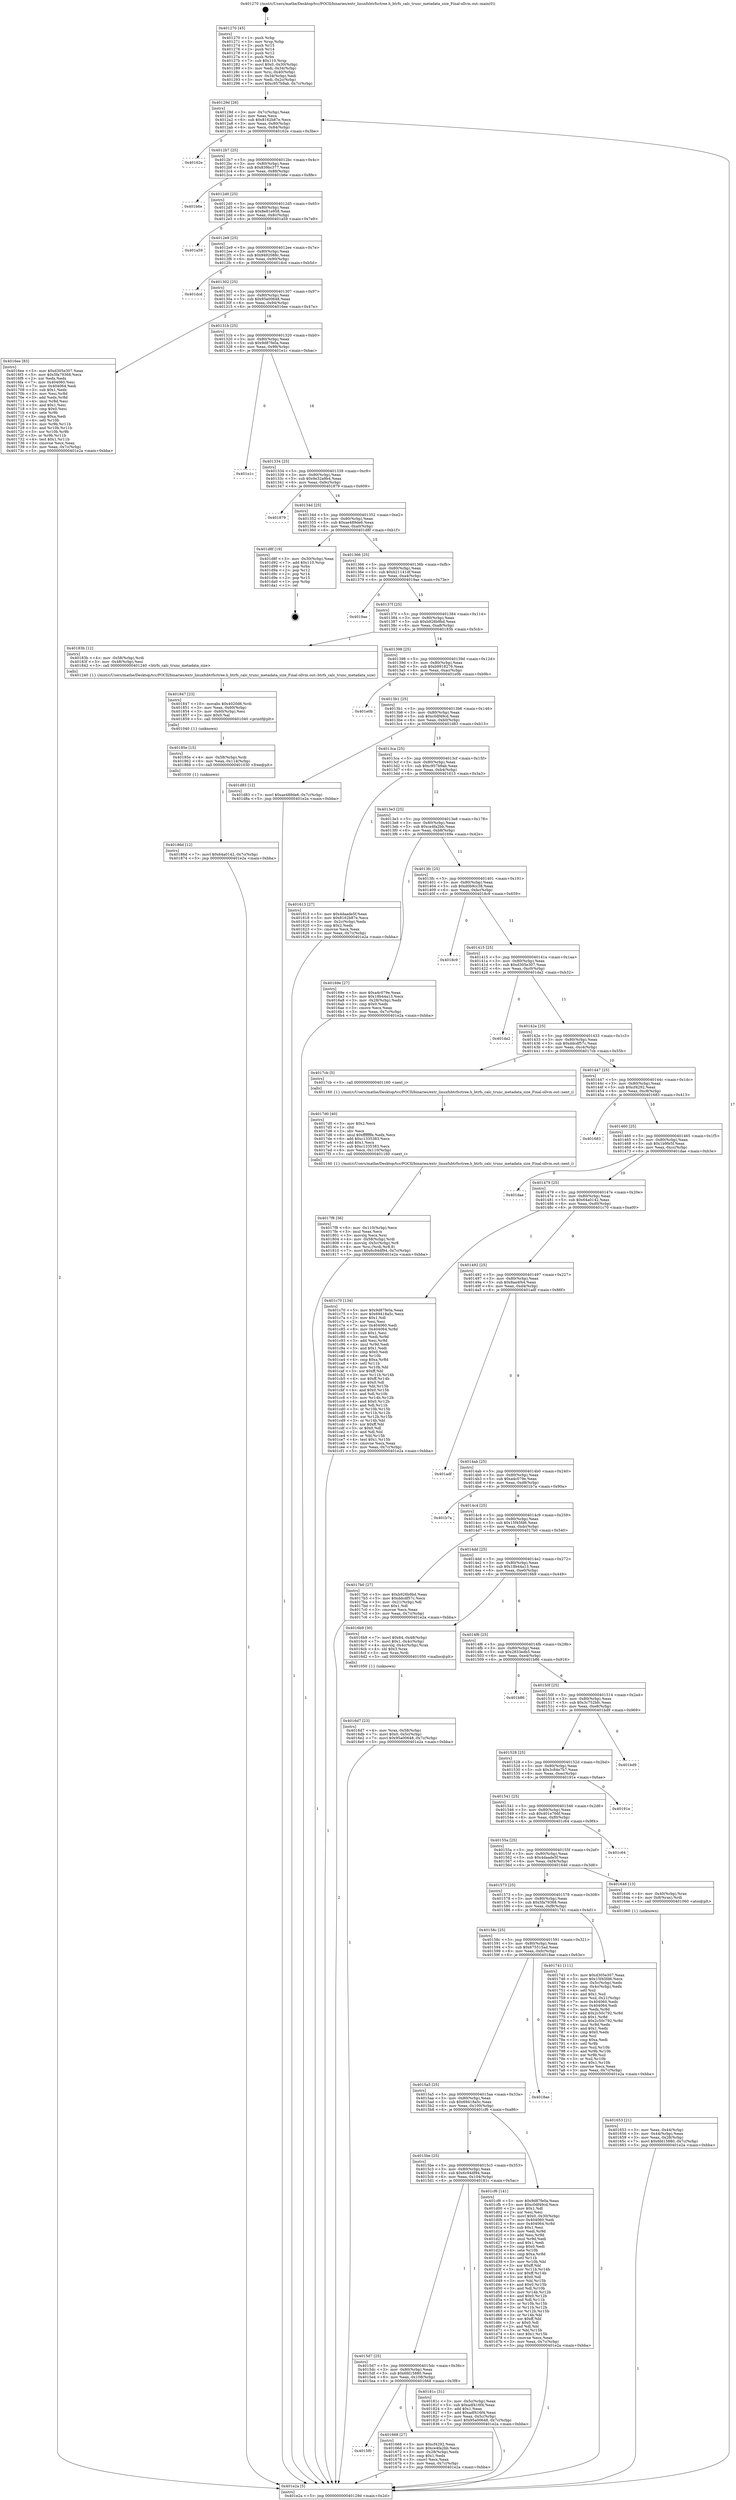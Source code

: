digraph "0x401270" {
  label = "0x401270 (/mnt/c/Users/mathe/Desktop/tcc/POCII/binaries/extr_linuxfsbtrfsctree.h_btrfs_calc_trunc_metadata_size_Final-ollvm.out::main(0))"
  labelloc = "t"
  node[shape=record]

  Entry [label="",width=0.3,height=0.3,shape=circle,fillcolor=black,style=filled]
  "0x40129d" [label="{
     0x40129d [26]\l
     | [instrs]\l
     &nbsp;&nbsp;0x40129d \<+3\>: mov -0x7c(%rbp),%eax\l
     &nbsp;&nbsp;0x4012a0 \<+2\>: mov %eax,%ecx\l
     &nbsp;&nbsp;0x4012a2 \<+6\>: sub $0x8162b87e,%ecx\l
     &nbsp;&nbsp;0x4012a8 \<+3\>: mov %eax,-0x80(%rbp)\l
     &nbsp;&nbsp;0x4012ab \<+6\>: mov %ecx,-0x84(%rbp)\l
     &nbsp;&nbsp;0x4012b1 \<+6\>: je 000000000040162e \<main+0x3be\>\l
  }"]
  "0x40162e" [label="{
     0x40162e\l
  }", style=dashed]
  "0x4012b7" [label="{
     0x4012b7 [25]\l
     | [instrs]\l
     &nbsp;&nbsp;0x4012b7 \<+5\>: jmp 00000000004012bc \<main+0x4c\>\l
     &nbsp;&nbsp;0x4012bc \<+3\>: mov -0x80(%rbp),%eax\l
     &nbsp;&nbsp;0x4012bf \<+5\>: sub $0x839bc377,%eax\l
     &nbsp;&nbsp;0x4012c4 \<+6\>: mov %eax,-0x88(%rbp)\l
     &nbsp;&nbsp;0x4012ca \<+6\>: je 0000000000401b6e \<main+0x8fe\>\l
  }"]
  Exit [label="",width=0.3,height=0.3,shape=circle,fillcolor=black,style=filled,peripheries=2]
  "0x401b6e" [label="{
     0x401b6e\l
  }", style=dashed]
  "0x4012d0" [label="{
     0x4012d0 [25]\l
     | [instrs]\l
     &nbsp;&nbsp;0x4012d0 \<+5\>: jmp 00000000004012d5 \<main+0x65\>\l
     &nbsp;&nbsp;0x4012d5 \<+3\>: mov -0x80(%rbp),%eax\l
     &nbsp;&nbsp;0x4012d8 \<+5\>: sub $0x8e81e958,%eax\l
     &nbsp;&nbsp;0x4012dd \<+6\>: mov %eax,-0x8c(%rbp)\l
     &nbsp;&nbsp;0x4012e3 \<+6\>: je 0000000000401a59 \<main+0x7e9\>\l
  }"]
  "0x40186d" [label="{
     0x40186d [12]\l
     | [instrs]\l
     &nbsp;&nbsp;0x40186d \<+7\>: movl $0x64a0142,-0x7c(%rbp)\l
     &nbsp;&nbsp;0x401874 \<+5\>: jmp 0000000000401e2a \<main+0xbba\>\l
  }"]
  "0x401a59" [label="{
     0x401a59\l
  }", style=dashed]
  "0x4012e9" [label="{
     0x4012e9 [25]\l
     | [instrs]\l
     &nbsp;&nbsp;0x4012e9 \<+5\>: jmp 00000000004012ee \<main+0x7e\>\l
     &nbsp;&nbsp;0x4012ee \<+3\>: mov -0x80(%rbp),%eax\l
     &nbsp;&nbsp;0x4012f1 \<+5\>: sub $0x9492088c,%eax\l
     &nbsp;&nbsp;0x4012f6 \<+6\>: mov %eax,-0x90(%rbp)\l
     &nbsp;&nbsp;0x4012fc \<+6\>: je 0000000000401dcd \<main+0xb5d\>\l
  }"]
  "0x40185e" [label="{
     0x40185e [15]\l
     | [instrs]\l
     &nbsp;&nbsp;0x40185e \<+4\>: mov -0x58(%rbp),%rdi\l
     &nbsp;&nbsp;0x401862 \<+6\>: mov %eax,-0x114(%rbp)\l
     &nbsp;&nbsp;0x401868 \<+5\>: call 0000000000401030 \<free@plt\>\l
     | [calls]\l
     &nbsp;&nbsp;0x401030 \{1\} (unknown)\l
  }"]
  "0x401dcd" [label="{
     0x401dcd\l
  }", style=dashed]
  "0x401302" [label="{
     0x401302 [25]\l
     | [instrs]\l
     &nbsp;&nbsp;0x401302 \<+5\>: jmp 0000000000401307 \<main+0x97\>\l
     &nbsp;&nbsp;0x401307 \<+3\>: mov -0x80(%rbp),%eax\l
     &nbsp;&nbsp;0x40130a \<+5\>: sub $0x95a00648,%eax\l
     &nbsp;&nbsp;0x40130f \<+6\>: mov %eax,-0x94(%rbp)\l
     &nbsp;&nbsp;0x401315 \<+6\>: je 00000000004016ee \<main+0x47e\>\l
  }"]
  "0x401847" [label="{
     0x401847 [23]\l
     | [instrs]\l
     &nbsp;&nbsp;0x401847 \<+10\>: movabs $0x4020d6,%rdi\l
     &nbsp;&nbsp;0x401851 \<+3\>: mov %eax,-0x60(%rbp)\l
     &nbsp;&nbsp;0x401854 \<+3\>: mov -0x60(%rbp),%esi\l
     &nbsp;&nbsp;0x401857 \<+2\>: mov $0x0,%al\l
     &nbsp;&nbsp;0x401859 \<+5\>: call 0000000000401040 \<printf@plt\>\l
     | [calls]\l
     &nbsp;&nbsp;0x401040 \{1\} (unknown)\l
  }"]
  "0x4016ee" [label="{
     0x4016ee [83]\l
     | [instrs]\l
     &nbsp;&nbsp;0x4016ee \<+5\>: mov $0xd305e307,%eax\l
     &nbsp;&nbsp;0x4016f3 \<+5\>: mov $0x5fa79368,%ecx\l
     &nbsp;&nbsp;0x4016f8 \<+2\>: xor %edx,%edx\l
     &nbsp;&nbsp;0x4016fa \<+7\>: mov 0x404060,%esi\l
     &nbsp;&nbsp;0x401701 \<+7\>: mov 0x404064,%edi\l
     &nbsp;&nbsp;0x401708 \<+3\>: sub $0x1,%edx\l
     &nbsp;&nbsp;0x40170b \<+3\>: mov %esi,%r8d\l
     &nbsp;&nbsp;0x40170e \<+3\>: add %edx,%r8d\l
     &nbsp;&nbsp;0x401711 \<+4\>: imul %r8d,%esi\l
     &nbsp;&nbsp;0x401715 \<+3\>: and $0x1,%esi\l
     &nbsp;&nbsp;0x401718 \<+3\>: cmp $0x0,%esi\l
     &nbsp;&nbsp;0x40171b \<+4\>: sete %r9b\l
     &nbsp;&nbsp;0x40171f \<+3\>: cmp $0xa,%edi\l
     &nbsp;&nbsp;0x401722 \<+4\>: setl %r10b\l
     &nbsp;&nbsp;0x401726 \<+3\>: mov %r9b,%r11b\l
     &nbsp;&nbsp;0x401729 \<+3\>: and %r10b,%r11b\l
     &nbsp;&nbsp;0x40172c \<+3\>: xor %r10b,%r9b\l
     &nbsp;&nbsp;0x40172f \<+3\>: or %r9b,%r11b\l
     &nbsp;&nbsp;0x401732 \<+4\>: test $0x1,%r11b\l
     &nbsp;&nbsp;0x401736 \<+3\>: cmovne %ecx,%eax\l
     &nbsp;&nbsp;0x401739 \<+3\>: mov %eax,-0x7c(%rbp)\l
     &nbsp;&nbsp;0x40173c \<+5\>: jmp 0000000000401e2a \<main+0xbba\>\l
  }"]
  "0x40131b" [label="{
     0x40131b [25]\l
     | [instrs]\l
     &nbsp;&nbsp;0x40131b \<+5\>: jmp 0000000000401320 \<main+0xb0\>\l
     &nbsp;&nbsp;0x401320 \<+3\>: mov -0x80(%rbp),%eax\l
     &nbsp;&nbsp;0x401323 \<+5\>: sub $0x9d87fe0a,%eax\l
     &nbsp;&nbsp;0x401328 \<+6\>: mov %eax,-0x98(%rbp)\l
     &nbsp;&nbsp;0x40132e \<+6\>: je 0000000000401e1c \<main+0xbac\>\l
  }"]
  "0x4017f8" [label="{
     0x4017f8 [36]\l
     | [instrs]\l
     &nbsp;&nbsp;0x4017f8 \<+6\>: mov -0x110(%rbp),%ecx\l
     &nbsp;&nbsp;0x4017fe \<+3\>: imul %eax,%ecx\l
     &nbsp;&nbsp;0x401801 \<+3\>: movslq %ecx,%rsi\l
     &nbsp;&nbsp;0x401804 \<+4\>: mov -0x58(%rbp),%rdi\l
     &nbsp;&nbsp;0x401808 \<+4\>: movslq -0x5c(%rbp),%r8\l
     &nbsp;&nbsp;0x40180c \<+4\>: mov %rsi,(%rdi,%r8,8)\l
     &nbsp;&nbsp;0x401810 \<+7\>: movl $0x6c94df94,-0x7c(%rbp)\l
     &nbsp;&nbsp;0x401817 \<+5\>: jmp 0000000000401e2a \<main+0xbba\>\l
  }"]
  "0x401e1c" [label="{
     0x401e1c\l
  }", style=dashed]
  "0x401334" [label="{
     0x401334 [25]\l
     | [instrs]\l
     &nbsp;&nbsp;0x401334 \<+5\>: jmp 0000000000401339 \<main+0xc9\>\l
     &nbsp;&nbsp;0x401339 \<+3\>: mov -0x80(%rbp),%eax\l
     &nbsp;&nbsp;0x40133c \<+5\>: sub $0x9e32a9b4,%eax\l
     &nbsp;&nbsp;0x401341 \<+6\>: mov %eax,-0x9c(%rbp)\l
     &nbsp;&nbsp;0x401347 \<+6\>: je 0000000000401879 \<main+0x609\>\l
  }"]
  "0x4017d0" [label="{
     0x4017d0 [40]\l
     | [instrs]\l
     &nbsp;&nbsp;0x4017d0 \<+5\>: mov $0x2,%ecx\l
     &nbsp;&nbsp;0x4017d5 \<+1\>: cltd\l
     &nbsp;&nbsp;0x4017d6 \<+2\>: idiv %ecx\l
     &nbsp;&nbsp;0x4017d8 \<+6\>: imul $0xfffffffe,%edx,%ecx\l
     &nbsp;&nbsp;0x4017de \<+6\>: add $0xc1335383,%ecx\l
     &nbsp;&nbsp;0x4017e4 \<+3\>: add $0x1,%ecx\l
     &nbsp;&nbsp;0x4017e7 \<+6\>: sub $0xc1335383,%ecx\l
     &nbsp;&nbsp;0x4017ed \<+6\>: mov %ecx,-0x110(%rbp)\l
     &nbsp;&nbsp;0x4017f3 \<+5\>: call 0000000000401160 \<next_i\>\l
     | [calls]\l
     &nbsp;&nbsp;0x401160 \{1\} (/mnt/c/Users/mathe/Desktop/tcc/POCII/binaries/extr_linuxfsbtrfsctree.h_btrfs_calc_trunc_metadata_size_Final-ollvm.out::next_i)\l
  }"]
  "0x401879" [label="{
     0x401879\l
  }", style=dashed]
  "0x40134d" [label="{
     0x40134d [25]\l
     | [instrs]\l
     &nbsp;&nbsp;0x40134d \<+5\>: jmp 0000000000401352 \<main+0xe2\>\l
     &nbsp;&nbsp;0x401352 \<+3\>: mov -0x80(%rbp),%eax\l
     &nbsp;&nbsp;0x401355 \<+5\>: sub $0xae489de6,%eax\l
     &nbsp;&nbsp;0x40135a \<+6\>: mov %eax,-0xa0(%rbp)\l
     &nbsp;&nbsp;0x401360 \<+6\>: je 0000000000401d8f \<main+0xb1f\>\l
  }"]
  "0x4016d7" [label="{
     0x4016d7 [23]\l
     | [instrs]\l
     &nbsp;&nbsp;0x4016d7 \<+4\>: mov %rax,-0x58(%rbp)\l
     &nbsp;&nbsp;0x4016db \<+7\>: movl $0x0,-0x5c(%rbp)\l
     &nbsp;&nbsp;0x4016e2 \<+7\>: movl $0x95a00648,-0x7c(%rbp)\l
     &nbsp;&nbsp;0x4016e9 \<+5\>: jmp 0000000000401e2a \<main+0xbba\>\l
  }"]
  "0x401d8f" [label="{
     0x401d8f [19]\l
     | [instrs]\l
     &nbsp;&nbsp;0x401d8f \<+3\>: mov -0x30(%rbp),%eax\l
     &nbsp;&nbsp;0x401d92 \<+7\>: add $0x110,%rsp\l
     &nbsp;&nbsp;0x401d99 \<+1\>: pop %rbx\l
     &nbsp;&nbsp;0x401d9a \<+2\>: pop %r12\l
     &nbsp;&nbsp;0x401d9c \<+2\>: pop %r14\l
     &nbsp;&nbsp;0x401d9e \<+2\>: pop %r15\l
     &nbsp;&nbsp;0x401da0 \<+1\>: pop %rbp\l
     &nbsp;&nbsp;0x401da1 \<+1\>: ret\l
  }"]
  "0x401366" [label="{
     0x401366 [25]\l
     | [instrs]\l
     &nbsp;&nbsp;0x401366 \<+5\>: jmp 000000000040136b \<main+0xfb\>\l
     &nbsp;&nbsp;0x40136b \<+3\>: mov -0x80(%rbp),%eax\l
     &nbsp;&nbsp;0x40136e \<+5\>: sub $0xb21141df,%eax\l
     &nbsp;&nbsp;0x401373 \<+6\>: mov %eax,-0xa4(%rbp)\l
     &nbsp;&nbsp;0x401379 \<+6\>: je 00000000004019ae \<main+0x73e\>\l
  }"]
  "0x4015f0" [label="{
     0x4015f0\l
  }", style=dashed]
  "0x4019ae" [label="{
     0x4019ae\l
  }", style=dashed]
  "0x40137f" [label="{
     0x40137f [25]\l
     | [instrs]\l
     &nbsp;&nbsp;0x40137f \<+5\>: jmp 0000000000401384 \<main+0x114\>\l
     &nbsp;&nbsp;0x401384 \<+3\>: mov -0x80(%rbp),%eax\l
     &nbsp;&nbsp;0x401387 \<+5\>: sub $0xb926b9bd,%eax\l
     &nbsp;&nbsp;0x40138c \<+6\>: mov %eax,-0xa8(%rbp)\l
     &nbsp;&nbsp;0x401392 \<+6\>: je 000000000040183b \<main+0x5cb\>\l
  }"]
  "0x401668" [label="{
     0x401668 [27]\l
     | [instrs]\l
     &nbsp;&nbsp;0x401668 \<+5\>: mov $0xcf4292,%eax\l
     &nbsp;&nbsp;0x40166d \<+5\>: mov $0xce4fa2bb,%ecx\l
     &nbsp;&nbsp;0x401672 \<+3\>: mov -0x28(%rbp),%edx\l
     &nbsp;&nbsp;0x401675 \<+3\>: cmp $0x1,%edx\l
     &nbsp;&nbsp;0x401678 \<+3\>: cmovl %ecx,%eax\l
     &nbsp;&nbsp;0x40167b \<+3\>: mov %eax,-0x7c(%rbp)\l
     &nbsp;&nbsp;0x40167e \<+5\>: jmp 0000000000401e2a \<main+0xbba\>\l
  }"]
  "0x40183b" [label="{
     0x40183b [12]\l
     | [instrs]\l
     &nbsp;&nbsp;0x40183b \<+4\>: mov -0x58(%rbp),%rdi\l
     &nbsp;&nbsp;0x40183f \<+3\>: mov -0x48(%rbp),%esi\l
     &nbsp;&nbsp;0x401842 \<+5\>: call 0000000000401240 \<btrfs_calc_trunc_metadata_size\>\l
     | [calls]\l
     &nbsp;&nbsp;0x401240 \{1\} (/mnt/c/Users/mathe/Desktop/tcc/POCII/binaries/extr_linuxfsbtrfsctree.h_btrfs_calc_trunc_metadata_size_Final-ollvm.out::btrfs_calc_trunc_metadata_size)\l
  }"]
  "0x401398" [label="{
     0x401398 [25]\l
     | [instrs]\l
     &nbsp;&nbsp;0x401398 \<+5\>: jmp 000000000040139d \<main+0x12d\>\l
     &nbsp;&nbsp;0x40139d \<+3\>: mov -0x80(%rbp),%eax\l
     &nbsp;&nbsp;0x4013a0 \<+5\>: sub $0xb9918276,%eax\l
     &nbsp;&nbsp;0x4013a5 \<+6\>: mov %eax,-0xac(%rbp)\l
     &nbsp;&nbsp;0x4013ab \<+6\>: je 0000000000401e0b \<main+0xb9b\>\l
  }"]
  "0x4015d7" [label="{
     0x4015d7 [25]\l
     | [instrs]\l
     &nbsp;&nbsp;0x4015d7 \<+5\>: jmp 00000000004015dc \<main+0x36c\>\l
     &nbsp;&nbsp;0x4015dc \<+3\>: mov -0x80(%rbp),%eax\l
     &nbsp;&nbsp;0x4015df \<+5\>: sub $0x6fd15880,%eax\l
     &nbsp;&nbsp;0x4015e4 \<+6\>: mov %eax,-0x108(%rbp)\l
     &nbsp;&nbsp;0x4015ea \<+6\>: je 0000000000401668 \<main+0x3f8\>\l
  }"]
  "0x401e0b" [label="{
     0x401e0b\l
  }", style=dashed]
  "0x4013b1" [label="{
     0x4013b1 [25]\l
     | [instrs]\l
     &nbsp;&nbsp;0x4013b1 \<+5\>: jmp 00000000004013b6 \<main+0x146\>\l
     &nbsp;&nbsp;0x4013b6 \<+3\>: mov -0x80(%rbp),%eax\l
     &nbsp;&nbsp;0x4013b9 \<+5\>: sub $0xc0df49cd,%eax\l
     &nbsp;&nbsp;0x4013be \<+6\>: mov %eax,-0xb0(%rbp)\l
     &nbsp;&nbsp;0x4013c4 \<+6\>: je 0000000000401d83 \<main+0xb13\>\l
  }"]
  "0x40181c" [label="{
     0x40181c [31]\l
     | [instrs]\l
     &nbsp;&nbsp;0x40181c \<+3\>: mov -0x5c(%rbp),%eax\l
     &nbsp;&nbsp;0x40181f \<+5\>: sub $0xadf416f4,%eax\l
     &nbsp;&nbsp;0x401824 \<+3\>: add $0x1,%eax\l
     &nbsp;&nbsp;0x401827 \<+5\>: add $0xadf416f4,%eax\l
     &nbsp;&nbsp;0x40182c \<+3\>: mov %eax,-0x5c(%rbp)\l
     &nbsp;&nbsp;0x40182f \<+7\>: movl $0x95a00648,-0x7c(%rbp)\l
     &nbsp;&nbsp;0x401836 \<+5\>: jmp 0000000000401e2a \<main+0xbba\>\l
  }"]
  "0x401d83" [label="{
     0x401d83 [12]\l
     | [instrs]\l
     &nbsp;&nbsp;0x401d83 \<+7\>: movl $0xae489de6,-0x7c(%rbp)\l
     &nbsp;&nbsp;0x401d8a \<+5\>: jmp 0000000000401e2a \<main+0xbba\>\l
  }"]
  "0x4013ca" [label="{
     0x4013ca [25]\l
     | [instrs]\l
     &nbsp;&nbsp;0x4013ca \<+5\>: jmp 00000000004013cf \<main+0x15f\>\l
     &nbsp;&nbsp;0x4013cf \<+3\>: mov -0x80(%rbp),%eax\l
     &nbsp;&nbsp;0x4013d2 \<+5\>: sub $0xc957b9ab,%eax\l
     &nbsp;&nbsp;0x4013d7 \<+6\>: mov %eax,-0xb4(%rbp)\l
     &nbsp;&nbsp;0x4013dd \<+6\>: je 0000000000401613 \<main+0x3a3\>\l
  }"]
  "0x4015be" [label="{
     0x4015be [25]\l
     | [instrs]\l
     &nbsp;&nbsp;0x4015be \<+5\>: jmp 00000000004015c3 \<main+0x353\>\l
     &nbsp;&nbsp;0x4015c3 \<+3\>: mov -0x80(%rbp),%eax\l
     &nbsp;&nbsp;0x4015c6 \<+5\>: sub $0x6c94df94,%eax\l
     &nbsp;&nbsp;0x4015cb \<+6\>: mov %eax,-0x104(%rbp)\l
     &nbsp;&nbsp;0x4015d1 \<+6\>: je 000000000040181c \<main+0x5ac\>\l
  }"]
  "0x401613" [label="{
     0x401613 [27]\l
     | [instrs]\l
     &nbsp;&nbsp;0x401613 \<+5\>: mov $0x4daade5f,%eax\l
     &nbsp;&nbsp;0x401618 \<+5\>: mov $0x8162b87e,%ecx\l
     &nbsp;&nbsp;0x40161d \<+3\>: mov -0x2c(%rbp),%edx\l
     &nbsp;&nbsp;0x401620 \<+3\>: cmp $0x2,%edx\l
     &nbsp;&nbsp;0x401623 \<+3\>: cmovne %ecx,%eax\l
     &nbsp;&nbsp;0x401626 \<+3\>: mov %eax,-0x7c(%rbp)\l
     &nbsp;&nbsp;0x401629 \<+5\>: jmp 0000000000401e2a \<main+0xbba\>\l
  }"]
  "0x4013e3" [label="{
     0x4013e3 [25]\l
     | [instrs]\l
     &nbsp;&nbsp;0x4013e3 \<+5\>: jmp 00000000004013e8 \<main+0x178\>\l
     &nbsp;&nbsp;0x4013e8 \<+3\>: mov -0x80(%rbp),%eax\l
     &nbsp;&nbsp;0x4013eb \<+5\>: sub $0xce4fa2bb,%eax\l
     &nbsp;&nbsp;0x4013f0 \<+6\>: mov %eax,-0xb8(%rbp)\l
     &nbsp;&nbsp;0x4013f6 \<+6\>: je 000000000040169e \<main+0x42e\>\l
  }"]
  "0x401e2a" [label="{
     0x401e2a [5]\l
     | [instrs]\l
     &nbsp;&nbsp;0x401e2a \<+5\>: jmp 000000000040129d \<main+0x2d\>\l
  }"]
  "0x401270" [label="{
     0x401270 [45]\l
     | [instrs]\l
     &nbsp;&nbsp;0x401270 \<+1\>: push %rbp\l
     &nbsp;&nbsp;0x401271 \<+3\>: mov %rsp,%rbp\l
     &nbsp;&nbsp;0x401274 \<+2\>: push %r15\l
     &nbsp;&nbsp;0x401276 \<+2\>: push %r14\l
     &nbsp;&nbsp;0x401278 \<+2\>: push %r12\l
     &nbsp;&nbsp;0x40127a \<+1\>: push %rbx\l
     &nbsp;&nbsp;0x40127b \<+7\>: sub $0x110,%rsp\l
     &nbsp;&nbsp;0x401282 \<+7\>: movl $0x0,-0x30(%rbp)\l
     &nbsp;&nbsp;0x401289 \<+3\>: mov %edi,-0x34(%rbp)\l
     &nbsp;&nbsp;0x40128c \<+4\>: mov %rsi,-0x40(%rbp)\l
     &nbsp;&nbsp;0x401290 \<+3\>: mov -0x34(%rbp),%edi\l
     &nbsp;&nbsp;0x401293 \<+3\>: mov %edi,-0x2c(%rbp)\l
     &nbsp;&nbsp;0x401296 \<+7\>: movl $0xc957b9ab,-0x7c(%rbp)\l
  }"]
  "0x401cf6" [label="{
     0x401cf6 [141]\l
     | [instrs]\l
     &nbsp;&nbsp;0x401cf6 \<+5\>: mov $0x9d87fe0a,%eax\l
     &nbsp;&nbsp;0x401cfb \<+5\>: mov $0xc0df49cd,%ecx\l
     &nbsp;&nbsp;0x401d00 \<+2\>: mov $0x1,%dl\l
     &nbsp;&nbsp;0x401d02 \<+2\>: xor %esi,%esi\l
     &nbsp;&nbsp;0x401d04 \<+7\>: movl $0x0,-0x30(%rbp)\l
     &nbsp;&nbsp;0x401d0b \<+7\>: mov 0x404060,%edi\l
     &nbsp;&nbsp;0x401d12 \<+8\>: mov 0x404064,%r8d\l
     &nbsp;&nbsp;0x401d1a \<+3\>: sub $0x1,%esi\l
     &nbsp;&nbsp;0x401d1d \<+3\>: mov %edi,%r9d\l
     &nbsp;&nbsp;0x401d20 \<+3\>: add %esi,%r9d\l
     &nbsp;&nbsp;0x401d23 \<+4\>: imul %r9d,%edi\l
     &nbsp;&nbsp;0x401d27 \<+3\>: and $0x1,%edi\l
     &nbsp;&nbsp;0x401d2a \<+3\>: cmp $0x0,%edi\l
     &nbsp;&nbsp;0x401d2d \<+4\>: sete %r10b\l
     &nbsp;&nbsp;0x401d31 \<+4\>: cmp $0xa,%r8d\l
     &nbsp;&nbsp;0x401d35 \<+4\>: setl %r11b\l
     &nbsp;&nbsp;0x401d39 \<+3\>: mov %r10b,%bl\l
     &nbsp;&nbsp;0x401d3c \<+3\>: xor $0xff,%bl\l
     &nbsp;&nbsp;0x401d3f \<+3\>: mov %r11b,%r14b\l
     &nbsp;&nbsp;0x401d42 \<+4\>: xor $0xff,%r14b\l
     &nbsp;&nbsp;0x401d46 \<+3\>: xor $0x0,%dl\l
     &nbsp;&nbsp;0x401d49 \<+3\>: mov %bl,%r15b\l
     &nbsp;&nbsp;0x401d4c \<+4\>: and $0x0,%r15b\l
     &nbsp;&nbsp;0x401d50 \<+3\>: and %dl,%r10b\l
     &nbsp;&nbsp;0x401d53 \<+3\>: mov %r14b,%r12b\l
     &nbsp;&nbsp;0x401d56 \<+4\>: and $0x0,%r12b\l
     &nbsp;&nbsp;0x401d5a \<+3\>: and %dl,%r11b\l
     &nbsp;&nbsp;0x401d5d \<+3\>: or %r10b,%r15b\l
     &nbsp;&nbsp;0x401d60 \<+3\>: or %r11b,%r12b\l
     &nbsp;&nbsp;0x401d63 \<+3\>: xor %r12b,%r15b\l
     &nbsp;&nbsp;0x401d66 \<+3\>: or %r14b,%bl\l
     &nbsp;&nbsp;0x401d69 \<+3\>: xor $0xff,%bl\l
     &nbsp;&nbsp;0x401d6c \<+3\>: or $0x0,%dl\l
     &nbsp;&nbsp;0x401d6f \<+2\>: and %dl,%bl\l
     &nbsp;&nbsp;0x401d71 \<+3\>: or %bl,%r15b\l
     &nbsp;&nbsp;0x401d74 \<+4\>: test $0x1,%r15b\l
     &nbsp;&nbsp;0x401d78 \<+3\>: cmovne %ecx,%eax\l
     &nbsp;&nbsp;0x401d7b \<+3\>: mov %eax,-0x7c(%rbp)\l
     &nbsp;&nbsp;0x401d7e \<+5\>: jmp 0000000000401e2a \<main+0xbba\>\l
  }"]
  "0x40169e" [label="{
     0x40169e [27]\l
     | [instrs]\l
     &nbsp;&nbsp;0x40169e \<+5\>: mov $0xa4c079e,%eax\l
     &nbsp;&nbsp;0x4016a3 \<+5\>: mov $0x18b44a13,%ecx\l
     &nbsp;&nbsp;0x4016a8 \<+3\>: mov -0x28(%rbp),%edx\l
     &nbsp;&nbsp;0x4016ab \<+3\>: cmp $0x0,%edx\l
     &nbsp;&nbsp;0x4016ae \<+3\>: cmove %ecx,%eax\l
     &nbsp;&nbsp;0x4016b1 \<+3\>: mov %eax,-0x7c(%rbp)\l
     &nbsp;&nbsp;0x4016b4 \<+5\>: jmp 0000000000401e2a \<main+0xbba\>\l
  }"]
  "0x4013fc" [label="{
     0x4013fc [25]\l
     | [instrs]\l
     &nbsp;&nbsp;0x4013fc \<+5\>: jmp 0000000000401401 \<main+0x191\>\l
     &nbsp;&nbsp;0x401401 \<+3\>: mov -0x80(%rbp),%eax\l
     &nbsp;&nbsp;0x401404 \<+5\>: sub $0xd0b9cc38,%eax\l
     &nbsp;&nbsp;0x401409 \<+6\>: mov %eax,-0xbc(%rbp)\l
     &nbsp;&nbsp;0x40140f \<+6\>: je 00000000004018c9 \<main+0x659\>\l
  }"]
  "0x4015a5" [label="{
     0x4015a5 [25]\l
     | [instrs]\l
     &nbsp;&nbsp;0x4015a5 \<+5\>: jmp 00000000004015aa \<main+0x33a\>\l
     &nbsp;&nbsp;0x4015aa \<+3\>: mov -0x80(%rbp),%eax\l
     &nbsp;&nbsp;0x4015ad \<+5\>: sub $0x69418a5c,%eax\l
     &nbsp;&nbsp;0x4015b2 \<+6\>: mov %eax,-0x100(%rbp)\l
     &nbsp;&nbsp;0x4015b8 \<+6\>: je 0000000000401cf6 \<main+0xa86\>\l
  }"]
  "0x4018c9" [label="{
     0x4018c9\l
  }", style=dashed]
  "0x401415" [label="{
     0x401415 [25]\l
     | [instrs]\l
     &nbsp;&nbsp;0x401415 \<+5\>: jmp 000000000040141a \<main+0x1aa\>\l
     &nbsp;&nbsp;0x40141a \<+3\>: mov -0x80(%rbp),%eax\l
     &nbsp;&nbsp;0x40141d \<+5\>: sub $0xd305e307,%eax\l
     &nbsp;&nbsp;0x401422 \<+6\>: mov %eax,-0xc0(%rbp)\l
     &nbsp;&nbsp;0x401428 \<+6\>: je 0000000000401da2 \<main+0xb32\>\l
  }"]
  "0x4018ae" [label="{
     0x4018ae\l
  }", style=dashed]
  "0x401da2" [label="{
     0x401da2\l
  }", style=dashed]
  "0x40142e" [label="{
     0x40142e [25]\l
     | [instrs]\l
     &nbsp;&nbsp;0x40142e \<+5\>: jmp 0000000000401433 \<main+0x1c3\>\l
     &nbsp;&nbsp;0x401433 \<+3\>: mov -0x80(%rbp),%eax\l
     &nbsp;&nbsp;0x401436 \<+5\>: sub $0xddcdf57c,%eax\l
     &nbsp;&nbsp;0x40143b \<+6\>: mov %eax,-0xc4(%rbp)\l
     &nbsp;&nbsp;0x401441 \<+6\>: je 00000000004017cb \<main+0x55b\>\l
  }"]
  "0x40158c" [label="{
     0x40158c [25]\l
     | [instrs]\l
     &nbsp;&nbsp;0x40158c \<+5\>: jmp 0000000000401591 \<main+0x321\>\l
     &nbsp;&nbsp;0x401591 \<+3\>: mov -0x80(%rbp),%eax\l
     &nbsp;&nbsp;0x401594 \<+5\>: sub $0x675515ad,%eax\l
     &nbsp;&nbsp;0x401599 \<+6\>: mov %eax,-0xfc(%rbp)\l
     &nbsp;&nbsp;0x40159f \<+6\>: je 00000000004018ae \<main+0x63e\>\l
  }"]
  "0x4017cb" [label="{
     0x4017cb [5]\l
     | [instrs]\l
     &nbsp;&nbsp;0x4017cb \<+5\>: call 0000000000401160 \<next_i\>\l
     | [calls]\l
     &nbsp;&nbsp;0x401160 \{1\} (/mnt/c/Users/mathe/Desktop/tcc/POCII/binaries/extr_linuxfsbtrfsctree.h_btrfs_calc_trunc_metadata_size_Final-ollvm.out::next_i)\l
  }"]
  "0x401447" [label="{
     0x401447 [25]\l
     | [instrs]\l
     &nbsp;&nbsp;0x401447 \<+5\>: jmp 000000000040144c \<main+0x1dc\>\l
     &nbsp;&nbsp;0x40144c \<+3\>: mov -0x80(%rbp),%eax\l
     &nbsp;&nbsp;0x40144f \<+5\>: sub $0xcf4292,%eax\l
     &nbsp;&nbsp;0x401454 \<+6\>: mov %eax,-0xc8(%rbp)\l
     &nbsp;&nbsp;0x40145a \<+6\>: je 0000000000401683 \<main+0x413\>\l
  }"]
  "0x401741" [label="{
     0x401741 [111]\l
     | [instrs]\l
     &nbsp;&nbsp;0x401741 \<+5\>: mov $0xd305e307,%eax\l
     &nbsp;&nbsp;0x401746 \<+5\>: mov $0x15f45fd6,%ecx\l
     &nbsp;&nbsp;0x40174b \<+3\>: mov -0x5c(%rbp),%edx\l
     &nbsp;&nbsp;0x40174e \<+3\>: cmp -0x4c(%rbp),%edx\l
     &nbsp;&nbsp;0x401751 \<+4\>: setl %sil\l
     &nbsp;&nbsp;0x401755 \<+4\>: and $0x1,%sil\l
     &nbsp;&nbsp;0x401759 \<+4\>: mov %sil,-0x21(%rbp)\l
     &nbsp;&nbsp;0x40175d \<+7\>: mov 0x404060,%edx\l
     &nbsp;&nbsp;0x401764 \<+7\>: mov 0x404064,%edi\l
     &nbsp;&nbsp;0x40176b \<+3\>: mov %edx,%r8d\l
     &nbsp;&nbsp;0x40176e \<+7\>: add $0x2c50c792,%r8d\l
     &nbsp;&nbsp;0x401775 \<+4\>: sub $0x1,%r8d\l
     &nbsp;&nbsp;0x401779 \<+7\>: sub $0x2c50c792,%r8d\l
     &nbsp;&nbsp;0x401780 \<+4\>: imul %r8d,%edx\l
     &nbsp;&nbsp;0x401784 \<+3\>: and $0x1,%edx\l
     &nbsp;&nbsp;0x401787 \<+3\>: cmp $0x0,%edx\l
     &nbsp;&nbsp;0x40178a \<+4\>: sete %sil\l
     &nbsp;&nbsp;0x40178e \<+3\>: cmp $0xa,%edi\l
     &nbsp;&nbsp;0x401791 \<+4\>: setl %r9b\l
     &nbsp;&nbsp;0x401795 \<+3\>: mov %sil,%r10b\l
     &nbsp;&nbsp;0x401798 \<+3\>: and %r9b,%r10b\l
     &nbsp;&nbsp;0x40179b \<+3\>: xor %r9b,%sil\l
     &nbsp;&nbsp;0x40179e \<+3\>: or %sil,%r10b\l
     &nbsp;&nbsp;0x4017a1 \<+4\>: test $0x1,%r10b\l
     &nbsp;&nbsp;0x4017a5 \<+3\>: cmovne %ecx,%eax\l
     &nbsp;&nbsp;0x4017a8 \<+3\>: mov %eax,-0x7c(%rbp)\l
     &nbsp;&nbsp;0x4017ab \<+5\>: jmp 0000000000401e2a \<main+0xbba\>\l
  }"]
  "0x401683" [label="{
     0x401683\l
  }", style=dashed]
  "0x401460" [label="{
     0x401460 [25]\l
     | [instrs]\l
     &nbsp;&nbsp;0x401460 \<+5\>: jmp 0000000000401465 \<main+0x1f5\>\l
     &nbsp;&nbsp;0x401465 \<+3\>: mov -0x80(%rbp),%eax\l
     &nbsp;&nbsp;0x401468 \<+5\>: sub $0x1b9fe5f,%eax\l
     &nbsp;&nbsp;0x40146d \<+6\>: mov %eax,-0xcc(%rbp)\l
     &nbsp;&nbsp;0x401473 \<+6\>: je 0000000000401dae \<main+0xb3e\>\l
  }"]
  "0x401653" [label="{
     0x401653 [21]\l
     | [instrs]\l
     &nbsp;&nbsp;0x401653 \<+3\>: mov %eax,-0x44(%rbp)\l
     &nbsp;&nbsp;0x401656 \<+3\>: mov -0x44(%rbp),%eax\l
     &nbsp;&nbsp;0x401659 \<+3\>: mov %eax,-0x28(%rbp)\l
     &nbsp;&nbsp;0x40165c \<+7\>: movl $0x6fd15880,-0x7c(%rbp)\l
     &nbsp;&nbsp;0x401663 \<+5\>: jmp 0000000000401e2a \<main+0xbba\>\l
  }"]
  "0x401dae" [label="{
     0x401dae\l
  }", style=dashed]
  "0x401479" [label="{
     0x401479 [25]\l
     | [instrs]\l
     &nbsp;&nbsp;0x401479 \<+5\>: jmp 000000000040147e \<main+0x20e\>\l
     &nbsp;&nbsp;0x40147e \<+3\>: mov -0x80(%rbp),%eax\l
     &nbsp;&nbsp;0x401481 \<+5\>: sub $0x64a0142,%eax\l
     &nbsp;&nbsp;0x401486 \<+6\>: mov %eax,-0xd0(%rbp)\l
     &nbsp;&nbsp;0x40148c \<+6\>: je 0000000000401c70 \<main+0xa00\>\l
  }"]
  "0x401573" [label="{
     0x401573 [25]\l
     | [instrs]\l
     &nbsp;&nbsp;0x401573 \<+5\>: jmp 0000000000401578 \<main+0x308\>\l
     &nbsp;&nbsp;0x401578 \<+3\>: mov -0x80(%rbp),%eax\l
     &nbsp;&nbsp;0x40157b \<+5\>: sub $0x5fa79368,%eax\l
     &nbsp;&nbsp;0x401580 \<+6\>: mov %eax,-0xf8(%rbp)\l
     &nbsp;&nbsp;0x401586 \<+6\>: je 0000000000401741 \<main+0x4d1\>\l
  }"]
  "0x401c70" [label="{
     0x401c70 [134]\l
     | [instrs]\l
     &nbsp;&nbsp;0x401c70 \<+5\>: mov $0x9d87fe0a,%eax\l
     &nbsp;&nbsp;0x401c75 \<+5\>: mov $0x69418a5c,%ecx\l
     &nbsp;&nbsp;0x401c7a \<+2\>: mov $0x1,%dl\l
     &nbsp;&nbsp;0x401c7c \<+2\>: xor %esi,%esi\l
     &nbsp;&nbsp;0x401c7e \<+7\>: mov 0x404060,%edi\l
     &nbsp;&nbsp;0x401c85 \<+8\>: mov 0x404064,%r8d\l
     &nbsp;&nbsp;0x401c8d \<+3\>: sub $0x1,%esi\l
     &nbsp;&nbsp;0x401c90 \<+3\>: mov %edi,%r9d\l
     &nbsp;&nbsp;0x401c93 \<+3\>: add %esi,%r9d\l
     &nbsp;&nbsp;0x401c96 \<+4\>: imul %r9d,%edi\l
     &nbsp;&nbsp;0x401c9a \<+3\>: and $0x1,%edi\l
     &nbsp;&nbsp;0x401c9d \<+3\>: cmp $0x0,%edi\l
     &nbsp;&nbsp;0x401ca0 \<+4\>: sete %r10b\l
     &nbsp;&nbsp;0x401ca4 \<+4\>: cmp $0xa,%r8d\l
     &nbsp;&nbsp;0x401ca8 \<+4\>: setl %r11b\l
     &nbsp;&nbsp;0x401cac \<+3\>: mov %r10b,%bl\l
     &nbsp;&nbsp;0x401caf \<+3\>: xor $0xff,%bl\l
     &nbsp;&nbsp;0x401cb2 \<+3\>: mov %r11b,%r14b\l
     &nbsp;&nbsp;0x401cb5 \<+4\>: xor $0xff,%r14b\l
     &nbsp;&nbsp;0x401cb9 \<+3\>: xor $0x0,%dl\l
     &nbsp;&nbsp;0x401cbc \<+3\>: mov %bl,%r15b\l
     &nbsp;&nbsp;0x401cbf \<+4\>: and $0x0,%r15b\l
     &nbsp;&nbsp;0x401cc3 \<+3\>: and %dl,%r10b\l
     &nbsp;&nbsp;0x401cc6 \<+3\>: mov %r14b,%r12b\l
     &nbsp;&nbsp;0x401cc9 \<+4\>: and $0x0,%r12b\l
     &nbsp;&nbsp;0x401ccd \<+3\>: and %dl,%r11b\l
     &nbsp;&nbsp;0x401cd0 \<+3\>: or %r10b,%r15b\l
     &nbsp;&nbsp;0x401cd3 \<+3\>: or %r11b,%r12b\l
     &nbsp;&nbsp;0x401cd6 \<+3\>: xor %r12b,%r15b\l
     &nbsp;&nbsp;0x401cd9 \<+3\>: or %r14b,%bl\l
     &nbsp;&nbsp;0x401cdc \<+3\>: xor $0xff,%bl\l
     &nbsp;&nbsp;0x401cdf \<+3\>: or $0x0,%dl\l
     &nbsp;&nbsp;0x401ce2 \<+2\>: and %dl,%bl\l
     &nbsp;&nbsp;0x401ce4 \<+3\>: or %bl,%r15b\l
     &nbsp;&nbsp;0x401ce7 \<+4\>: test $0x1,%r15b\l
     &nbsp;&nbsp;0x401ceb \<+3\>: cmovne %ecx,%eax\l
     &nbsp;&nbsp;0x401cee \<+3\>: mov %eax,-0x7c(%rbp)\l
     &nbsp;&nbsp;0x401cf1 \<+5\>: jmp 0000000000401e2a \<main+0xbba\>\l
  }"]
  "0x401492" [label="{
     0x401492 [25]\l
     | [instrs]\l
     &nbsp;&nbsp;0x401492 \<+5\>: jmp 0000000000401497 \<main+0x227\>\l
     &nbsp;&nbsp;0x401497 \<+3\>: mov -0x80(%rbp),%eax\l
     &nbsp;&nbsp;0x40149a \<+5\>: sub $0x8aa4f44,%eax\l
     &nbsp;&nbsp;0x40149f \<+6\>: mov %eax,-0xd4(%rbp)\l
     &nbsp;&nbsp;0x4014a5 \<+6\>: je 0000000000401adf \<main+0x86f\>\l
  }"]
  "0x401646" [label="{
     0x401646 [13]\l
     | [instrs]\l
     &nbsp;&nbsp;0x401646 \<+4\>: mov -0x40(%rbp),%rax\l
     &nbsp;&nbsp;0x40164a \<+4\>: mov 0x8(%rax),%rdi\l
     &nbsp;&nbsp;0x40164e \<+5\>: call 0000000000401060 \<atoi@plt\>\l
     | [calls]\l
     &nbsp;&nbsp;0x401060 \{1\} (unknown)\l
  }"]
  "0x401adf" [label="{
     0x401adf\l
  }", style=dashed]
  "0x4014ab" [label="{
     0x4014ab [25]\l
     | [instrs]\l
     &nbsp;&nbsp;0x4014ab \<+5\>: jmp 00000000004014b0 \<main+0x240\>\l
     &nbsp;&nbsp;0x4014b0 \<+3\>: mov -0x80(%rbp),%eax\l
     &nbsp;&nbsp;0x4014b3 \<+5\>: sub $0xa4c079e,%eax\l
     &nbsp;&nbsp;0x4014b8 \<+6\>: mov %eax,-0xd8(%rbp)\l
     &nbsp;&nbsp;0x4014be \<+6\>: je 0000000000401b7a \<main+0x90a\>\l
  }"]
  "0x40155a" [label="{
     0x40155a [25]\l
     | [instrs]\l
     &nbsp;&nbsp;0x40155a \<+5\>: jmp 000000000040155f \<main+0x2ef\>\l
     &nbsp;&nbsp;0x40155f \<+3\>: mov -0x80(%rbp),%eax\l
     &nbsp;&nbsp;0x401562 \<+5\>: sub $0x4daade5f,%eax\l
     &nbsp;&nbsp;0x401567 \<+6\>: mov %eax,-0xf4(%rbp)\l
     &nbsp;&nbsp;0x40156d \<+6\>: je 0000000000401646 \<main+0x3d6\>\l
  }"]
  "0x401b7a" [label="{
     0x401b7a\l
  }", style=dashed]
  "0x4014c4" [label="{
     0x4014c4 [25]\l
     | [instrs]\l
     &nbsp;&nbsp;0x4014c4 \<+5\>: jmp 00000000004014c9 \<main+0x259\>\l
     &nbsp;&nbsp;0x4014c9 \<+3\>: mov -0x80(%rbp),%eax\l
     &nbsp;&nbsp;0x4014cc \<+5\>: sub $0x15f45fd6,%eax\l
     &nbsp;&nbsp;0x4014d1 \<+6\>: mov %eax,-0xdc(%rbp)\l
     &nbsp;&nbsp;0x4014d7 \<+6\>: je 00000000004017b0 \<main+0x540\>\l
  }"]
  "0x401c64" [label="{
     0x401c64\l
  }", style=dashed]
  "0x4017b0" [label="{
     0x4017b0 [27]\l
     | [instrs]\l
     &nbsp;&nbsp;0x4017b0 \<+5\>: mov $0xb926b9bd,%eax\l
     &nbsp;&nbsp;0x4017b5 \<+5\>: mov $0xddcdf57c,%ecx\l
     &nbsp;&nbsp;0x4017ba \<+3\>: mov -0x21(%rbp),%dl\l
     &nbsp;&nbsp;0x4017bd \<+3\>: test $0x1,%dl\l
     &nbsp;&nbsp;0x4017c0 \<+3\>: cmovne %ecx,%eax\l
     &nbsp;&nbsp;0x4017c3 \<+3\>: mov %eax,-0x7c(%rbp)\l
     &nbsp;&nbsp;0x4017c6 \<+5\>: jmp 0000000000401e2a \<main+0xbba\>\l
  }"]
  "0x4014dd" [label="{
     0x4014dd [25]\l
     | [instrs]\l
     &nbsp;&nbsp;0x4014dd \<+5\>: jmp 00000000004014e2 \<main+0x272\>\l
     &nbsp;&nbsp;0x4014e2 \<+3\>: mov -0x80(%rbp),%eax\l
     &nbsp;&nbsp;0x4014e5 \<+5\>: sub $0x18b44a13,%eax\l
     &nbsp;&nbsp;0x4014ea \<+6\>: mov %eax,-0xe0(%rbp)\l
     &nbsp;&nbsp;0x4014f0 \<+6\>: je 00000000004016b9 \<main+0x449\>\l
  }"]
  "0x401541" [label="{
     0x401541 [25]\l
     | [instrs]\l
     &nbsp;&nbsp;0x401541 \<+5\>: jmp 0000000000401546 \<main+0x2d6\>\l
     &nbsp;&nbsp;0x401546 \<+3\>: mov -0x80(%rbp),%eax\l
     &nbsp;&nbsp;0x401549 \<+5\>: sub $0x401e766f,%eax\l
     &nbsp;&nbsp;0x40154e \<+6\>: mov %eax,-0xf0(%rbp)\l
     &nbsp;&nbsp;0x401554 \<+6\>: je 0000000000401c64 \<main+0x9f4\>\l
  }"]
  "0x4016b9" [label="{
     0x4016b9 [30]\l
     | [instrs]\l
     &nbsp;&nbsp;0x4016b9 \<+7\>: movl $0x64,-0x48(%rbp)\l
     &nbsp;&nbsp;0x4016c0 \<+7\>: movl $0x1,-0x4c(%rbp)\l
     &nbsp;&nbsp;0x4016c7 \<+4\>: movslq -0x4c(%rbp),%rax\l
     &nbsp;&nbsp;0x4016cb \<+4\>: shl $0x3,%rax\l
     &nbsp;&nbsp;0x4016cf \<+3\>: mov %rax,%rdi\l
     &nbsp;&nbsp;0x4016d2 \<+5\>: call 0000000000401050 \<malloc@plt\>\l
     | [calls]\l
     &nbsp;&nbsp;0x401050 \{1\} (unknown)\l
  }"]
  "0x4014f6" [label="{
     0x4014f6 [25]\l
     | [instrs]\l
     &nbsp;&nbsp;0x4014f6 \<+5\>: jmp 00000000004014fb \<main+0x28b\>\l
     &nbsp;&nbsp;0x4014fb \<+3\>: mov -0x80(%rbp),%eax\l
     &nbsp;&nbsp;0x4014fe \<+5\>: sub $0x2833edb5,%eax\l
     &nbsp;&nbsp;0x401503 \<+6\>: mov %eax,-0xe4(%rbp)\l
     &nbsp;&nbsp;0x401509 \<+6\>: je 0000000000401b86 \<main+0x916\>\l
  }"]
  "0x40191e" [label="{
     0x40191e\l
  }", style=dashed]
  "0x401b86" [label="{
     0x401b86\l
  }", style=dashed]
  "0x40150f" [label="{
     0x40150f [25]\l
     | [instrs]\l
     &nbsp;&nbsp;0x40150f \<+5\>: jmp 0000000000401514 \<main+0x2a4\>\l
     &nbsp;&nbsp;0x401514 \<+3\>: mov -0x80(%rbp),%eax\l
     &nbsp;&nbsp;0x401517 \<+5\>: sub $0x3c752bfc,%eax\l
     &nbsp;&nbsp;0x40151c \<+6\>: mov %eax,-0xe8(%rbp)\l
     &nbsp;&nbsp;0x401522 \<+6\>: je 0000000000401bd9 \<main+0x969\>\l
  }"]
  "0x401528" [label="{
     0x401528 [25]\l
     | [instrs]\l
     &nbsp;&nbsp;0x401528 \<+5\>: jmp 000000000040152d \<main+0x2bd\>\l
     &nbsp;&nbsp;0x40152d \<+3\>: mov -0x80(%rbp),%eax\l
     &nbsp;&nbsp;0x401530 \<+5\>: sub $0x3c84e7b7,%eax\l
     &nbsp;&nbsp;0x401535 \<+6\>: mov %eax,-0xec(%rbp)\l
     &nbsp;&nbsp;0x40153b \<+6\>: je 000000000040191e \<main+0x6ae\>\l
  }"]
  "0x401bd9" [label="{
     0x401bd9\l
  }", style=dashed]
  Entry -> "0x401270" [label=" 1"]
  "0x40129d" -> "0x40162e" [label=" 0"]
  "0x40129d" -> "0x4012b7" [label=" 18"]
  "0x401d8f" -> Exit [label=" 1"]
  "0x4012b7" -> "0x401b6e" [label=" 0"]
  "0x4012b7" -> "0x4012d0" [label=" 18"]
  "0x401d83" -> "0x401e2a" [label=" 1"]
  "0x4012d0" -> "0x401a59" [label=" 0"]
  "0x4012d0" -> "0x4012e9" [label=" 18"]
  "0x401cf6" -> "0x401e2a" [label=" 1"]
  "0x4012e9" -> "0x401dcd" [label=" 0"]
  "0x4012e9" -> "0x401302" [label=" 18"]
  "0x401c70" -> "0x401e2a" [label=" 1"]
  "0x401302" -> "0x4016ee" [label=" 2"]
  "0x401302" -> "0x40131b" [label=" 16"]
  "0x40186d" -> "0x401e2a" [label=" 1"]
  "0x40131b" -> "0x401e1c" [label=" 0"]
  "0x40131b" -> "0x401334" [label=" 16"]
  "0x40185e" -> "0x40186d" [label=" 1"]
  "0x401334" -> "0x401879" [label=" 0"]
  "0x401334" -> "0x40134d" [label=" 16"]
  "0x401847" -> "0x40185e" [label=" 1"]
  "0x40134d" -> "0x401d8f" [label=" 1"]
  "0x40134d" -> "0x401366" [label=" 15"]
  "0x40183b" -> "0x401847" [label=" 1"]
  "0x401366" -> "0x4019ae" [label=" 0"]
  "0x401366" -> "0x40137f" [label=" 15"]
  "0x40181c" -> "0x401e2a" [label=" 1"]
  "0x40137f" -> "0x40183b" [label=" 1"]
  "0x40137f" -> "0x401398" [label=" 14"]
  "0x4017f8" -> "0x401e2a" [label=" 1"]
  "0x401398" -> "0x401e0b" [label=" 0"]
  "0x401398" -> "0x4013b1" [label=" 14"]
  "0x4017cb" -> "0x4017d0" [label=" 1"]
  "0x4013b1" -> "0x401d83" [label=" 1"]
  "0x4013b1" -> "0x4013ca" [label=" 13"]
  "0x4017b0" -> "0x401e2a" [label=" 2"]
  "0x4013ca" -> "0x401613" [label=" 1"]
  "0x4013ca" -> "0x4013e3" [label=" 12"]
  "0x401613" -> "0x401e2a" [label=" 1"]
  "0x401270" -> "0x40129d" [label=" 1"]
  "0x401e2a" -> "0x40129d" [label=" 17"]
  "0x4016ee" -> "0x401e2a" [label=" 2"]
  "0x4013e3" -> "0x40169e" [label=" 1"]
  "0x4013e3" -> "0x4013fc" [label=" 11"]
  "0x4016d7" -> "0x401e2a" [label=" 1"]
  "0x4013fc" -> "0x4018c9" [label=" 0"]
  "0x4013fc" -> "0x401415" [label=" 11"]
  "0x40169e" -> "0x401e2a" [label=" 1"]
  "0x401415" -> "0x401da2" [label=" 0"]
  "0x401415" -> "0x40142e" [label=" 11"]
  "0x401668" -> "0x401e2a" [label=" 1"]
  "0x40142e" -> "0x4017cb" [label=" 1"]
  "0x40142e" -> "0x401447" [label=" 10"]
  "0x4015d7" -> "0x401668" [label=" 1"]
  "0x401447" -> "0x401683" [label=" 0"]
  "0x401447" -> "0x401460" [label=" 10"]
  "0x4017d0" -> "0x4017f8" [label=" 1"]
  "0x401460" -> "0x401dae" [label=" 0"]
  "0x401460" -> "0x401479" [label=" 10"]
  "0x4015be" -> "0x40181c" [label=" 1"]
  "0x401479" -> "0x401c70" [label=" 1"]
  "0x401479" -> "0x401492" [label=" 9"]
  "0x401741" -> "0x401e2a" [label=" 2"]
  "0x401492" -> "0x401adf" [label=" 0"]
  "0x401492" -> "0x4014ab" [label=" 9"]
  "0x4015a5" -> "0x4015be" [label=" 2"]
  "0x4014ab" -> "0x401b7a" [label=" 0"]
  "0x4014ab" -> "0x4014c4" [label=" 9"]
  "0x4016b9" -> "0x4016d7" [label=" 1"]
  "0x4014c4" -> "0x4017b0" [label=" 2"]
  "0x4014c4" -> "0x4014dd" [label=" 7"]
  "0x40158c" -> "0x4015a5" [label=" 3"]
  "0x4014dd" -> "0x4016b9" [label=" 1"]
  "0x4014dd" -> "0x4014f6" [label=" 6"]
  "0x4015d7" -> "0x4015f0" [label=" 0"]
  "0x4014f6" -> "0x401b86" [label=" 0"]
  "0x4014f6" -> "0x40150f" [label=" 6"]
  "0x401573" -> "0x40158c" [label=" 3"]
  "0x40150f" -> "0x401bd9" [label=" 0"]
  "0x40150f" -> "0x401528" [label=" 6"]
  "0x401573" -> "0x401741" [label=" 2"]
  "0x401528" -> "0x40191e" [label=" 0"]
  "0x401528" -> "0x401541" [label=" 6"]
  "0x40158c" -> "0x4018ae" [label=" 0"]
  "0x401541" -> "0x401c64" [label=" 0"]
  "0x401541" -> "0x40155a" [label=" 6"]
  "0x4015a5" -> "0x401cf6" [label=" 1"]
  "0x40155a" -> "0x401646" [label=" 1"]
  "0x40155a" -> "0x401573" [label=" 5"]
  "0x401646" -> "0x401653" [label=" 1"]
  "0x401653" -> "0x401e2a" [label=" 1"]
  "0x4015be" -> "0x4015d7" [label=" 1"]
}
